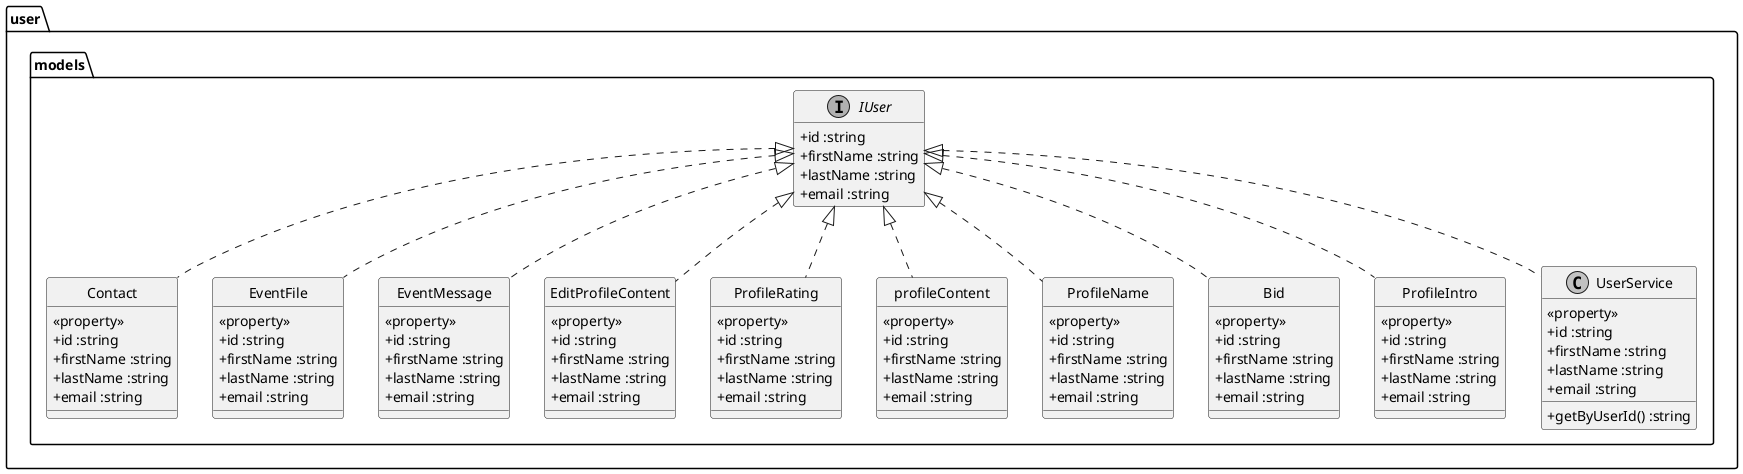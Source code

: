 @startuml

 skinparam monochrome true
 skinparam classAttributeIconSize 0
 top to bottom direction
package "user.models"{
  
  interface "IUser" {
    + id :string
    + firstName :string
    + lastName :string
    + email :string
    
  }
  hide IUser  methods

class "Contact" {
  <<property>>
    + id :string
    + firstName :string
    + lastName :string
    + email :string
}
   hide Contact  circle

class "EventFile" {
  <<property>>
    + id :string
    + firstName :string
    + lastName :string
    + email :string
}
   hide EventFile  circle
  
class "EventMessage" {
  <<property>>
    + id :string
    + firstName :string
    + lastName :string
    + email :string
}
   hide EventMessage  circle
  
class "EditProfileContent" {
  <<property>>
    + id :string
    + firstName :string
    + lastName :string
    + email :string
}
   hide EditProfileContent  circle
  
class "ProfileRating" {
  <<property>>
    + id :string
    + firstName :string
    + lastName :string
    + email :string
}
   hide ProfileRating  circle  
 
class "profileContent" {
  <<property>>
    + id :string
    + firstName :string
    + lastName :string
    + email :string
}
   hide profileContent  circle  
  
class "ProfileName" {
  <<property>>
    + id :string
    + firstName :string
    + lastName :string
    + email :string
}
   hide ProfileName  circle  

class "Bid" {
  <<property>>
    + id :string
    + firstName :string
    + lastName :string
    + email :string
}
   hide Bid  circle  
  
class "ProfileIntro" {
  <<property>>
    + id :string
    + firstName :string
    + lastName :string
    + email :string
}
   hide ProfileIntro  circle  
  
class "UserService" {
  + getByUserId() :string
  <<property>>
    + id :string
    + firstName :string
    + lastName :string
    + email :string
}
 
  IUser <|.. Contact 
  IUser <|.. EventFile
  IUser <|.. EventMessage 
  IUser <|.. EditProfileContent
  IUser <|.. ProfileRating 
  IUser <|.. profileContent
  IUser <|.. ProfileName 
  IUser <|.. Bid
  IUser <|.. ProfileIntro 
  IUser <|.. UserService
  
  
}


@enduml
